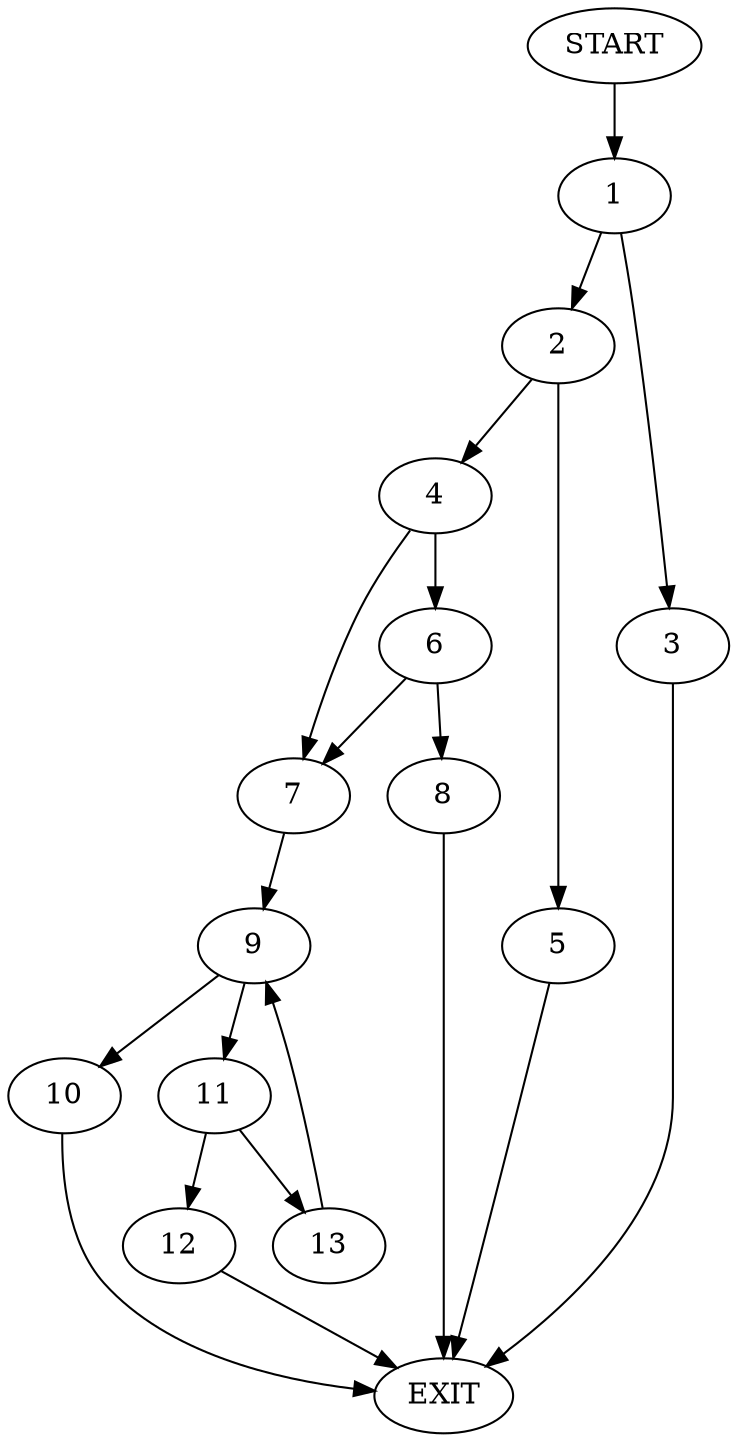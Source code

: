 digraph {
0 [label="START"]
14 [label="EXIT"]
0 -> 1
1 -> 2
1 -> 3
2 -> 4
2 -> 5
3 -> 14
4 -> 6
4 -> 7
5 -> 14
6 -> 8
6 -> 7
7 -> 9
8 -> 14
9 -> 10
9 -> 11
11 -> 12
11 -> 13
10 -> 14
13 -> 9
12 -> 14
}

